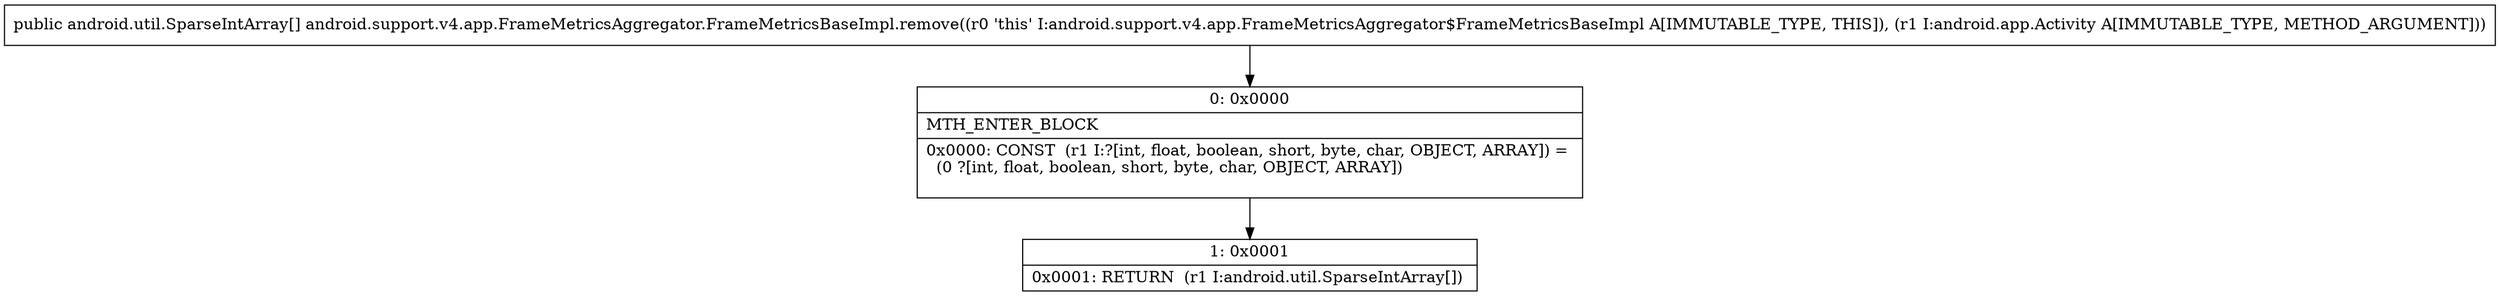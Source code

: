 digraph "CFG forandroid.support.v4.app.FrameMetricsAggregator.FrameMetricsBaseImpl.remove(Landroid\/app\/Activity;)[Landroid\/util\/SparseIntArray;" {
Node_0 [shape=record,label="{0\:\ 0x0000|MTH_ENTER_BLOCK\l|0x0000: CONST  (r1 I:?[int, float, boolean, short, byte, char, OBJECT, ARRAY]) = \l  (0 ?[int, float, boolean, short, byte, char, OBJECT, ARRAY])\l \l}"];
Node_1 [shape=record,label="{1\:\ 0x0001|0x0001: RETURN  (r1 I:android.util.SparseIntArray[]) \l}"];
MethodNode[shape=record,label="{public android.util.SparseIntArray[] android.support.v4.app.FrameMetricsAggregator.FrameMetricsBaseImpl.remove((r0 'this' I:android.support.v4.app.FrameMetricsAggregator$FrameMetricsBaseImpl A[IMMUTABLE_TYPE, THIS]), (r1 I:android.app.Activity A[IMMUTABLE_TYPE, METHOD_ARGUMENT])) }"];
MethodNode -> Node_0;
Node_0 -> Node_1;
}

